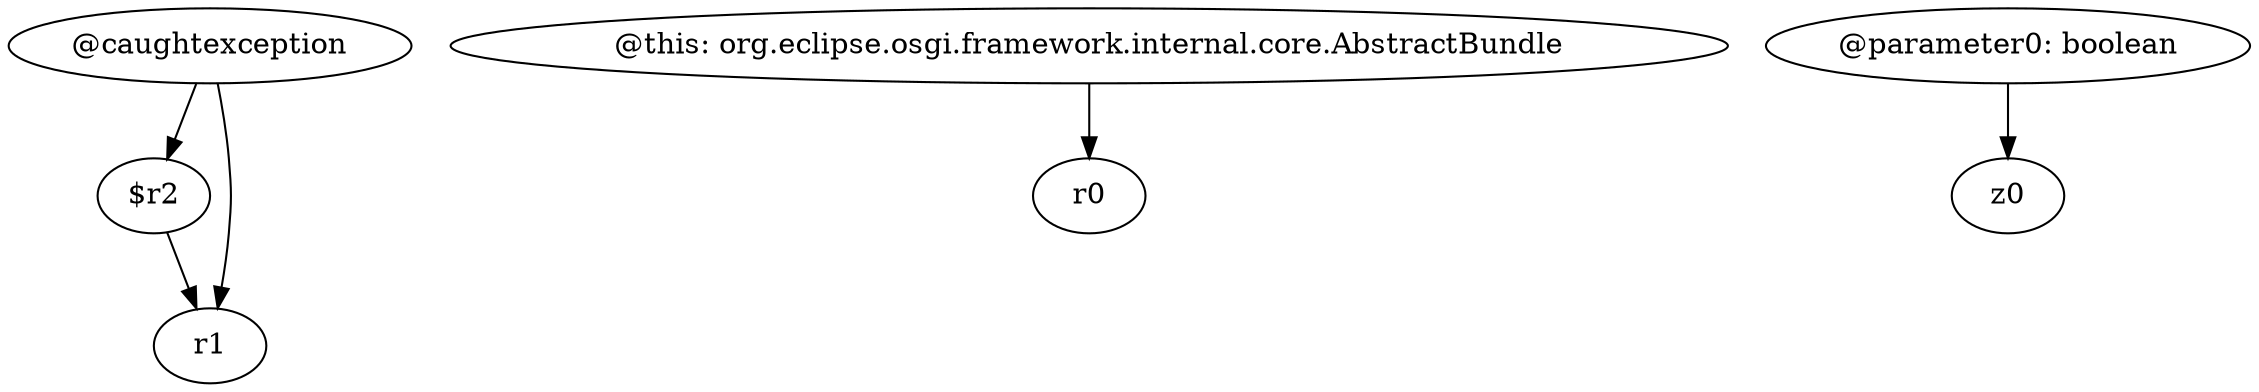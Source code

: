 digraph g {
0[label="@caughtexception"]
1[label="$r2"]
0->1[label=""]
2[label="r1"]
1->2[label=""]
3[label="@this: org.eclipse.osgi.framework.internal.core.AbstractBundle"]
4[label="r0"]
3->4[label=""]
5[label="@parameter0: boolean"]
6[label="z0"]
5->6[label=""]
0->2[label=""]
}